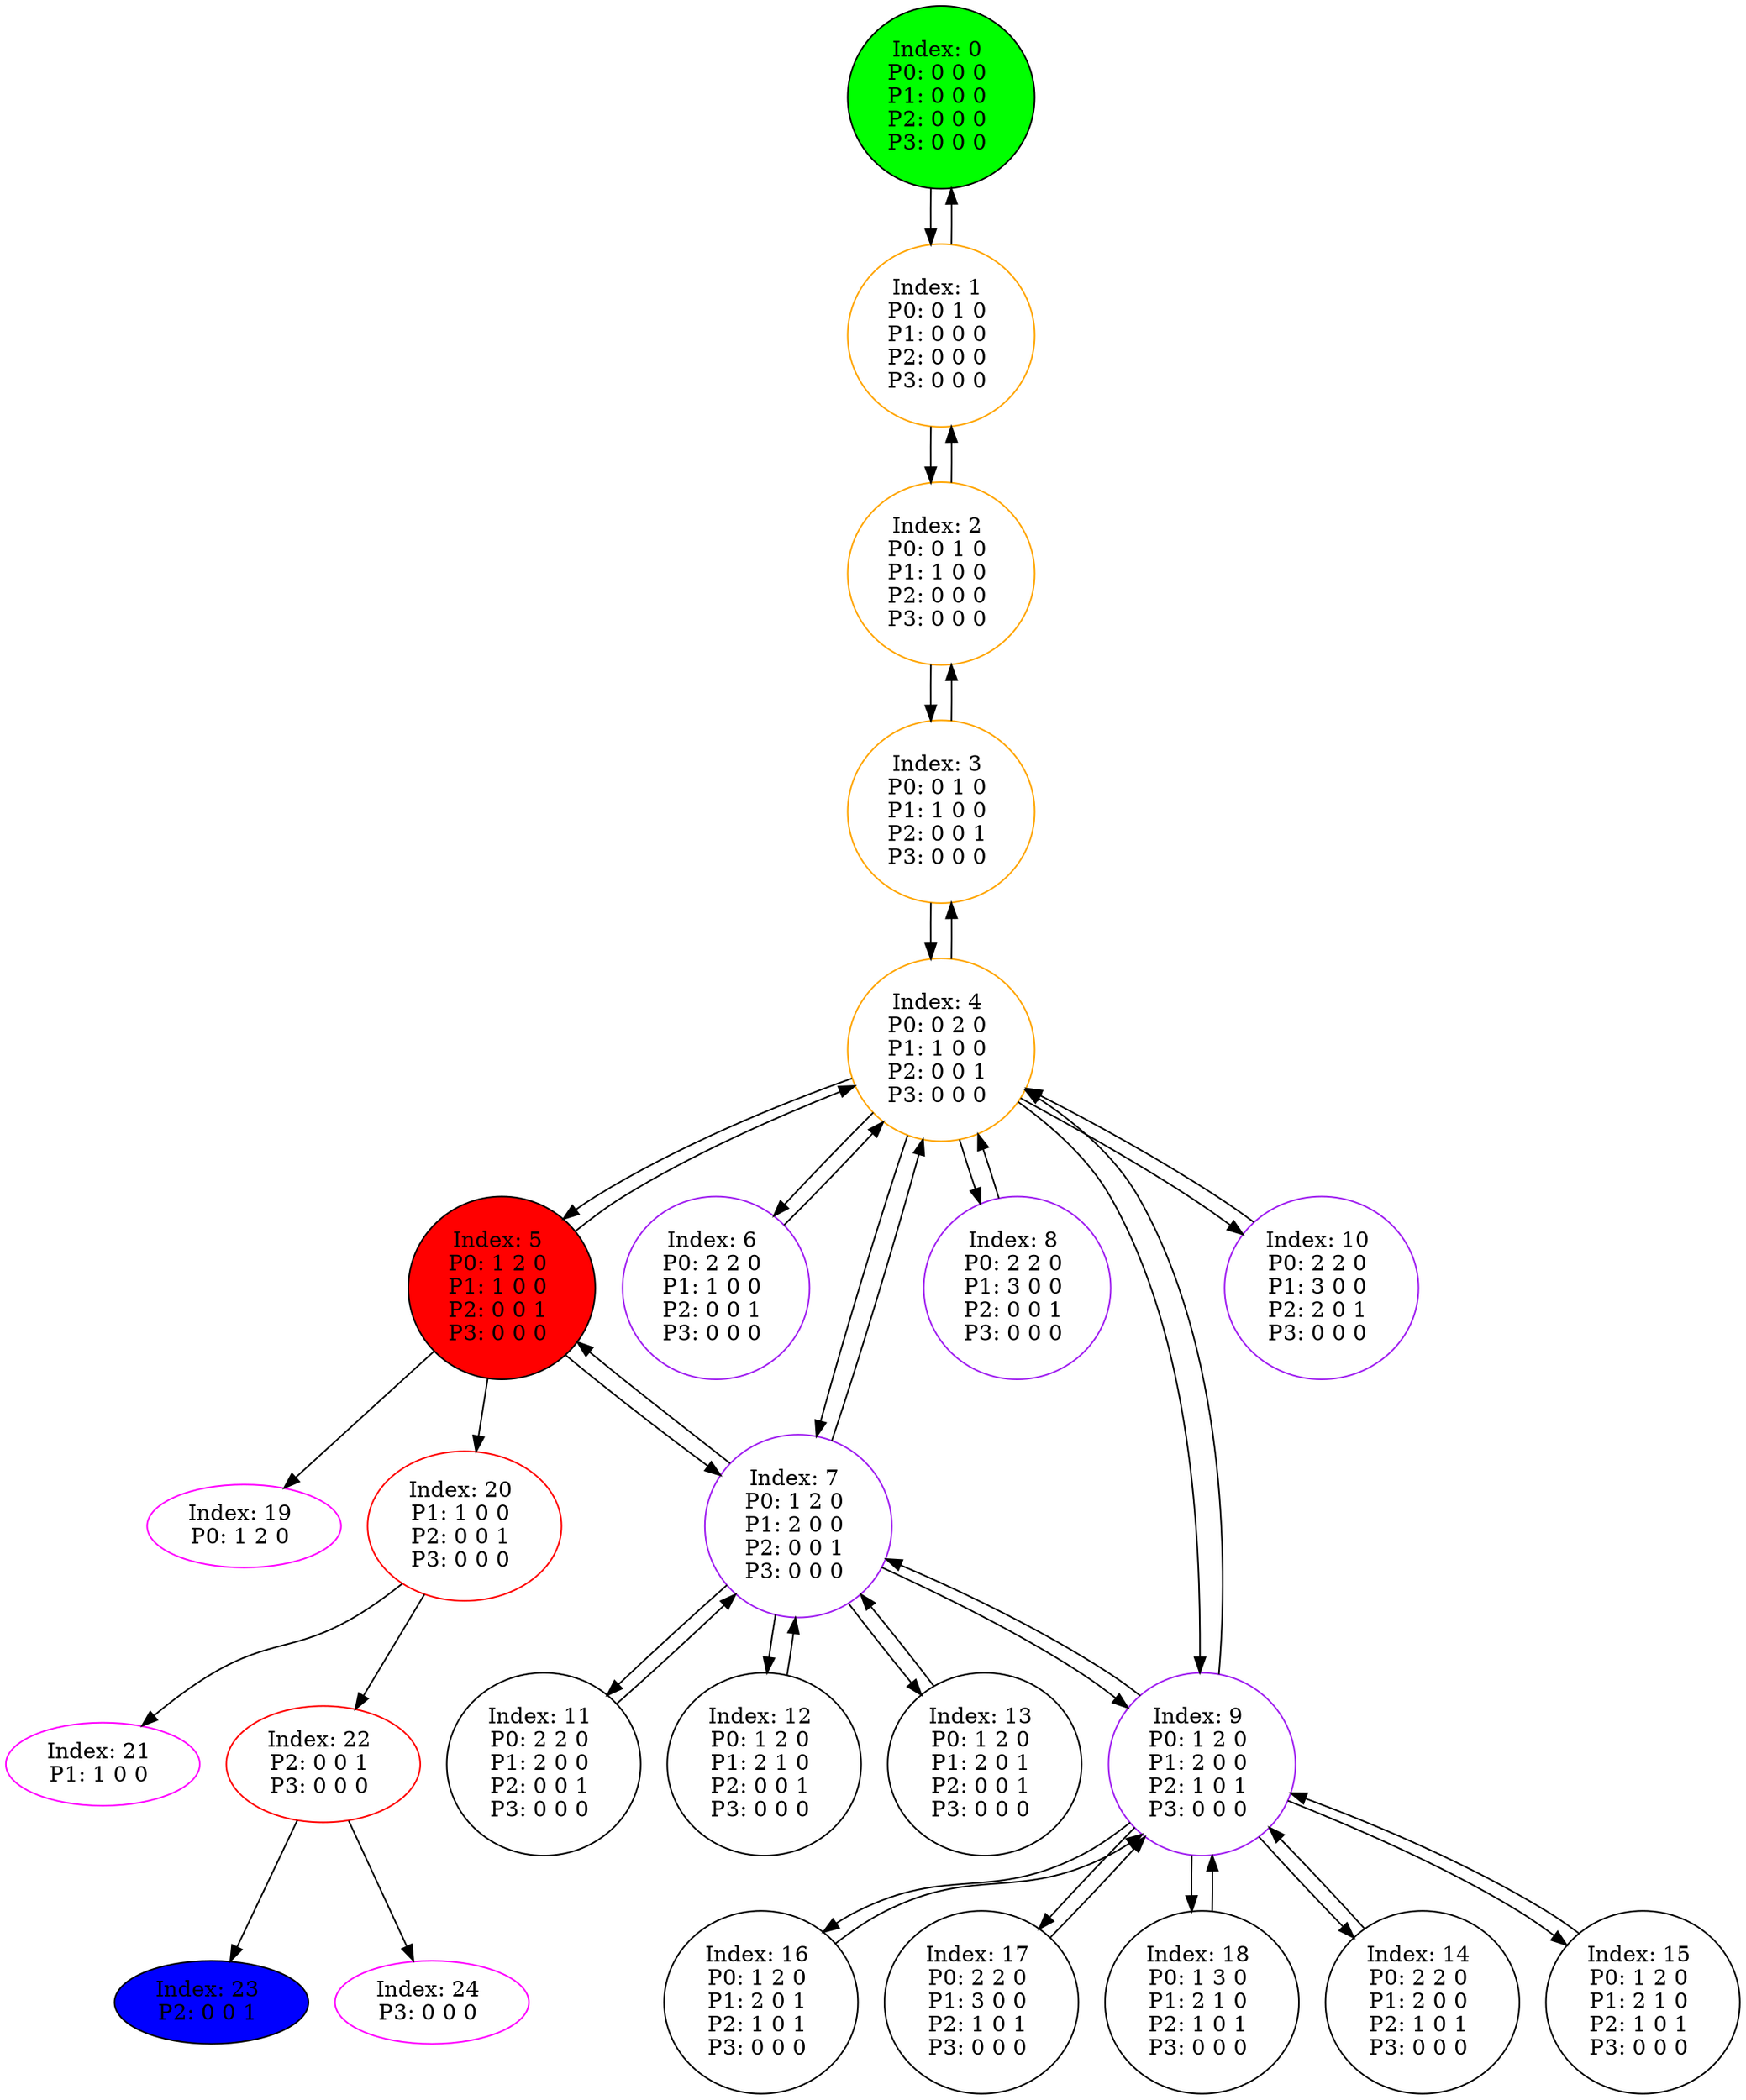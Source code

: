 digraph G {
color = "black"
0[label = "Index: 0 
P0: 0 0 0 
P1: 0 0 0 
P2: 0 0 0 
P3: 0 0 0 
", style="filled", fillcolor = "green"]
1[label = "Index: 1 
P0: 0 1 0 
P1: 0 0 0 
P2: 0 0 0 
P3: 0 0 0 
", color = "orange"]
2[label = "Index: 2 
P0: 0 1 0 
P1: 1 0 0 
P2: 0 0 0 
P3: 0 0 0 
", color = "orange"]
3[label = "Index: 3 
P0: 0 1 0 
P1: 1 0 0 
P2: 0 0 1 
P3: 0 0 0 
", color = "orange"]
4[label = "Index: 4 
P0: 0 2 0 
P1: 1 0 0 
P2: 0 0 1 
P3: 0 0 0 
", color = "orange"]
5[label = "Index: 5 
P0: 1 2 0 
P1: 1 0 0 
P2: 0 0 1 
P3: 0 0 0 
", style="filled", fillcolor = "red"]
6[label = "Index: 6 
P0: 2 2 0 
P1: 1 0 0 
P2: 0 0 1 
P3: 0 0 0 
", color = "purple"]
7[label = "Index: 7 
P0: 1 2 0 
P1: 2 0 0 
P2: 0 0 1 
P3: 0 0 0 
", color = "purple"]
8[label = "Index: 8 
P0: 2 2 0 
P1: 3 0 0 
P2: 0 0 1 
P3: 0 0 0 
", color = "purple"]
9[label = "Index: 9 
P0: 1 2 0 
P1: 2 0 0 
P2: 1 0 1 
P3: 0 0 0 
", color = "purple"]
10[label = "Index: 10 
P0: 2 2 0 
P1: 3 0 0 
P2: 2 0 1 
P3: 0 0 0 
", color = "purple"]
11[label = "Index: 11 
P0: 2 2 0 
P1: 2 0 0 
P2: 0 0 1 
P3: 0 0 0 
"]
12[label = "Index: 12 
P0: 1 2 0 
P1: 2 1 0 
P2: 0 0 1 
P3: 0 0 0 
"]
13[label = "Index: 13 
P0: 1 2 0 
P1: 2 0 1 
P2: 0 0 1 
P3: 0 0 0 
"]
14[label = "Index: 14 
P0: 2 2 0 
P1: 2 0 0 
P2: 1 0 1 
P3: 0 0 0 
"]
15[label = "Index: 15 
P0: 1 2 0 
P1: 2 1 0 
P2: 1 0 1 
P3: 0 0 0 
"]
16[label = "Index: 16 
P0: 1 2 0 
P1: 2 0 1 
P2: 1 0 1 
P3: 0 0 0 
"]
17[label = "Index: 17 
P0: 2 2 0 
P1: 3 0 0 
P2: 1 0 1 
P3: 0 0 0 
"]
18[label = "Index: 18 
P0: 1 3 0 
P1: 2 1 0 
P2: 1 0 1 
P3: 0 0 0 
"]
19[label = "Index: 19 
P0: 1 2 0 
", color = "fuchsia"]
20[label = "Index: 20 
P1: 1 0 0 
P2: 0 0 1 
P3: 0 0 0 
", color = "red"]
21[label = "Index: 21 
P1: 1 0 0 
", color = "fuchsia"]
22[label = "Index: 22 
P2: 0 0 1 
P3: 0 0 0 
", color = "red"]
23[label = "Index: 23 
P2: 0 0 1 
", style="filled", fillcolor = "blue"]
24[label = "Index: 24 
P3: 0 0 0 
", color = "fuchsia"]
0 -> 1

1 -> 0
1 -> 2

2 -> 1
2 -> 3

3 -> 2
3 -> 4

4 -> 3
4 -> 5
4 -> 6
4 -> 7
4 -> 8
4 -> 9
4 -> 10

5 -> 4
5 -> 7
5 -> 20
5 -> 19

6 -> 4

7 -> 4
7 -> 11
7 -> 5
7 -> 12
7 -> 13
7 -> 9

8 -> 4

9 -> 4
9 -> 14
9 -> 15
9 -> 16
9 -> 17
9 -> 18
9 -> 7

10 -> 4

11 -> 7

12 -> 7

13 -> 7

14 -> 9

15 -> 9

16 -> 9

17 -> 9

18 -> 9

20 -> 22
20 -> 21

22 -> 24
22 -> 23

}
